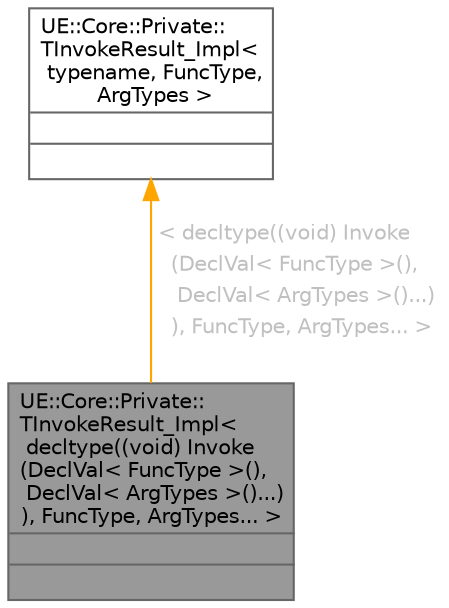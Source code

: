 digraph "UE::Core::Private::TInvokeResult_Impl&lt; decltype((void) Invoke(DeclVal&lt; FuncType &gt;(), DeclVal&lt; ArgTypes &gt;()...)), FuncType, ArgTypes... &gt;"
{
 // INTERACTIVE_SVG=YES
 // LATEX_PDF_SIZE
  bgcolor="transparent";
  edge [fontname=Helvetica,fontsize=10,labelfontname=Helvetica,labelfontsize=10];
  node [fontname=Helvetica,fontsize=10,shape=box,height=0.2,width=0.4];
  Node1 [id="Node000001",shape=plain,label=<<TABLE CELLBORDER="0" BORDER="1"><TR><TD COLSPAN="2" CELLPADDING="1" CELLSPACING="0">UE::Core::Private::<BR ALIGN="LEFT"/>TInvokeResult_Impl&lt;<BR ALIGN="LEFT"/> decltype((void) Invoke<BR ALIGN="LEFT"/>(DeclVal&lt; FuncType &gt;(),<BR ALIGN="LEFT"/> DeclVal&lt; ArgTypes &gt;()...)<BR ALIGN="LEFT"/>), FuncType, ArgTypes... &gt;</TD></TR>
<HR/>
<TR><TD COLSPAN="2" CELLPADDING="1" CELLSPACING="0">&nbsp;</TD></TR>
<HR/>
<TR><TD COLSPAN="2" CELLPADDING="1" CELLSPACING="0">&nbsp;</TD></TR>
</TABLE>>
,height=0.2,width=0.4,color="gray40", fillcolor="grey60", style="filled", fontcolor="black",tooltip=" "];
  Node2 -> Node1 [id="edge1_Node000001_Node000002",dir="back",color="orange",style="solid",tooltip=" ",label=<<TABLE CELLBORDER="0" BORDER="0"><TR><TD VALIGN="top" ALIGN="LEFT" CELLPADDING="1" CELLSPACING="0">&lt; decltype((void) Invoke</TD></TR>
<TR><TD VALIGN="top" ALIGN="LEFT" CELLPADDING="1" CELLSPACING="0">&nbsp;&nbsp;(DeclVal&lt; FuncType &gt;(),</TD></TR>
<TR><TD VALIGN="top" ALIGN="LEFT" CELLPADDING="1" CELLSPACING="0">&nbsp;&nbsp; DeclVal&lt; ArgTypes &gt;()...)</TD></TR>
<TR><TD VALIGN="top" ALIGN="LEFT" CELLPADDING="1" CELLSPACING="0">&nbsp;&nbsp;), FuncType, ArgTypes... &gt;</TD></TR>
</TABLE>> ,fontcolor="grey" ];
  Node2 [id="Node000002",shape=plain,label=<<TABLE CELLBORDER="0" BORDER="1"><TR><TD COLSPAN="2" CELLPADDING="1" CELLSPACING="0">UE::Core::Private::<BR ALIGN="LEFT"/>TInvokeResult_Impl&lt;<BR ALIGN="LEFT"/> typename, FuncType,<BR ALIGN="LEFT"/> ArgTypes &gt;</TD></TR>
<HR/>
<TR><TD COLSPAN="2" CELLPADDING="1" CELLSPACING="0">&nbsp;</TD></TR>
<HR/>
<TR><TD COLSPAN="2" CELLPADDING="1" CELLSPACING="0">&nbsp;</TD></TR>
</TABLE>>
,height=0.2,width=0.4,color="gray40", fillcolor="white", style="filled",URL="$de/d30/structUE_1_1Core_1_1Private_1_1TInvokeResult__Impl.html",tooltip=" "];
}
